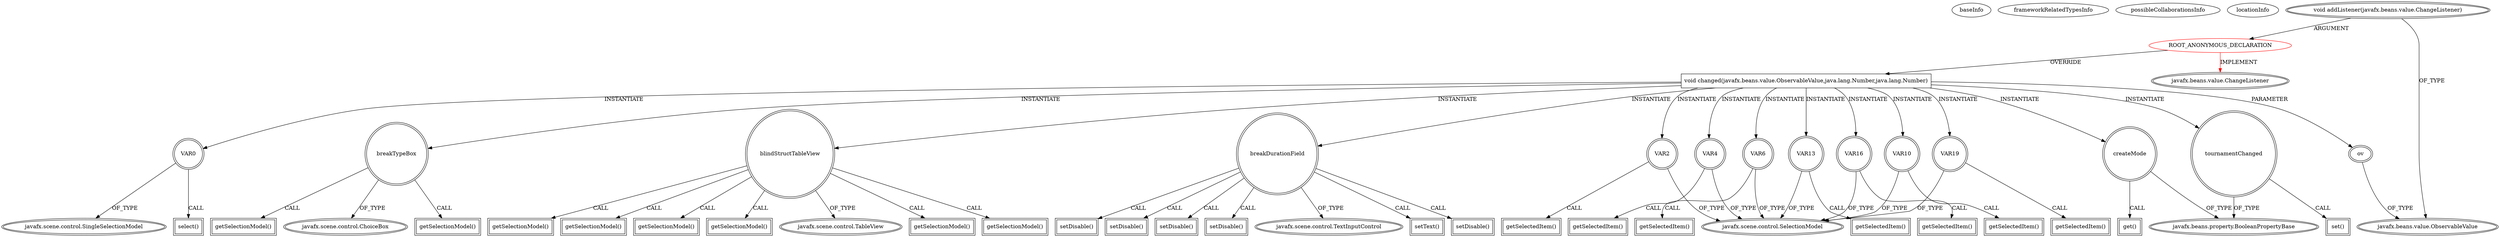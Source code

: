digraph {
baseInfo[graphId=2984,category="extension_graph",isAnonymous=true,possibleRelation=false]
frameworkRelatedTypesInfo[0="javafx.beans.value.ChangeListener"]
possibleCollaborationsInfo[]
locationInfo[projectName="hock323-eventManager",filePath="/hock323-eventManager/EventManager-master/src/eventManager/controller/pokerTournament/BlindsController.java",contextSignature="void chargeBlindStructView()",graphId="2984"]
0[label="ROOT_ANONYMOUS_DECLARATION",vertexType="ROOT_ANONYMOUS_DECLARATION",isFrameworkType=false,color=red]
1[label="javafx.beans.value.ChangeListener",vertexType="FRAMEWORK_INTERFACE_TYPE",isFrameworkType=true,peripheries=2]
2[label="void addListener(javafx.beans.value.ChangeListener)",vertexType="OUTSIDE_CALL",isFrameworkType=true,peripheries=2]
3[label="javafx.beans.value.ObservableValue",vertexType="FRAMEWORK_INTERFACE_TYPE",isFrameworkType=true,peripheries=2]
4[label="void changed(javafx.beans.value.ObservableValue,java.lang.Number,java.lang.Number)",vertexType="OVERRIDING_METHOD_DECLARATION",isFrameworkType=false,shape=box]
5[label="ov",vertexType="PARAMETER_DECLARATION",isFrameworkType=true,peripheries=2]
7[label="VAR0",vertexType="VARIABLE_EXPRESION",isFrameworkType=true,peripheries=2,shape=circle]
9[label="javafx.scene.control.SingleSelectionModel",vertexType="FRAMEWORK_CLASS_TYPE",isFrameworkType=true,peripheries=2]
8[label="select()",vertexType="INSIDE_CALL",isFrameworkType=true,peripheries=2,shape=box]
10[label="breakTypeBox",vertexType="VARIABLE_EXPRESION",isFrameworkType=true,peripheries=2,shape=circle]
12[label="javafx.scene.control.ChoiceBox",vertexType="FRAMEWORK_CLASS_TYPE",isFrameworkType=true,peripheries=2]
11[label="getSelectionModel()",vertexType="INSIDE_CALL",isFrameworkType=true,peripheries=2,shape=box]
13[label="VAR2",vertexType="VARIABLE_EXPRESION",isFrameworkType=true,peripheries=2,shape=circle]
15[label="javafx.scene.control.SelectionModel",vertexType="FRAMEWORK_CLASS_TYPE",isFrameworkType=true,peripheries=2]
14[label="getSelectedItem()",vertexType="INSIDE_CALL",isFrameworkType=true,peripheries=2,shape=box]
16[label="blindStructTableView",vertexType="VARIABLE_EXPRESION",isFrameworkType=true,peripheries=2,shape=circle]
18[label="javafx.scene.control.TableView",vertexType="FRAMEWORK_CLASS_TYPE",isFrameworkType=true,peripheries=2]
17[label="getSelectionModel()",vertexType="INSIDE_CALL",isFrameworkType=true,peripheries=2,shape=box]
19[label="VAR4",vertexType="VARIABLE_EXPRESION",isFrameworkType=true,peripheries=2,shape=circle]
20[label="getSelectedItem()",vertexType="INSIDE_CALL",isFrameworkType=true,peripheries=2,shape=box]
23[label="getSelectionModel()",vertexType="INSIDE_CALL",isFrameworkType=true,peripheries=2,shape=box]
24[label="VAR6",vertexType="VARIABLE_EXPRESION",isFrameworkType=true,peripheries=2,shape=circle]
25[label="getSelectedItem()",vertexType="INSIDE_CALL",isFrameworkType=true,peripheries=2,shape=box]
28[label="getSelectionModel()",vertexType="INSIDE_CALL",isFrameworkType=true,peripheries=2,shape=box]
29[label="breakDurationField",vertexType="VARIABLE_EXPRESION",isFrameworkType=true,peripheries=2,shape=circle]
31[label="javafx.scene.control.TextInputControl",vertexType="FRAMEWORK_CLASS_TYPE",isFrameworkType=true,peripheries=2]
30[label="setText()",vertexType="INSIDE_CALL",isFrameworkType=true,peripheries=2,shape=box]
33[label="setDisable()",vertexType="INSIDE_CALL",isFrameworkType=true,peripheries=2,shape=box]
34[label="VAR10",vertexType="VARIABLE_EXPRESION",isFrameworkType=true,peripheries=2,shape=circle]
35[label="getSelectedItem()",vertexType="INSIDE_CALL",isFrameworkType=true,peripheries=2,shape=box]
38[label="getSelectionModel()",vertexType="INSIDE_CALL",isFrameworkType=true,peripheries=2,shape=box]
40[label="setDisable()",vertexType="INSIDE_CALL",isFrameworkType=true,peripheries=2,shape=box]
41[label="VAR13",vertexType="VARIABLE_EXPRESION",isFrameworkType=true,peripheries=2,shape=circle]
42[label="getSelectedItem()",vertexType="INSIDE_CALL",isFrameworkType=true,peripheries=2,shape=box]
45[label="getSelectionModel()",vertexType="INSIDE_CALL",isFrameworkType=true,peripheries=2,shape=box]
47[label="setDisable()",vertexType="INSIDE_CALL",isFrameworkType=true,peripheries=2,shape=box]
48[label="VAR16",vertexType="VARIABLE_EXPRESION",isFrameworkType=true,peripheries=2,shape=circle]
49[label="getSelectedItem()",vertexType="INSIDE_CALL",isFrameworkType=true,peripheries=2,shape=box]
52[label="getSelectionModel()",vertexType="INSIDE_CALL",isFrameworkType=true,peripheries=2,shape=box]
54[label="setDisable()",vertexType="INSIDE_CALL",isFrameworkType=true,peripheries=2,shape=box]
55[label="VAR19",vertexType="VARIABLE_EXPRESION",isFrameworkType=true,peripheries=2,shape=circle]
56[label="getSelectedItem()",vertexType="INSIDE_CALL",isFrameworkType=true,peripheries=2,shape=box]
59[label="getSelectionModel()",vertexType="INSIDE_CALL",isFrameworkType=true,peripheries=2,shape=box]
61[label="setDisable()",vertexType="INSIDE_CALL",isFrameworkType=true,peripheries=2,shape=box]
62[label="createMode",vertexType="VARIABLE_EXPRESION",isFrameworkType=true,peripheries=2,shape=circle]
64[label="javafx.beans.property.BooleanPropertyBase",vertexType="FRAMEWORK_CLASS_TYPE",isFrameworkType=true,peripheries=2]
63[label="get()",vertexType="INSIDE_CALL",isFrameworkType=true,peripheries=2,shape=box]
65[label="tournamentChanged",vertexType="VARIABLE_EXPRESION",isFrameworkType=true,peripheries=2,shape=circle]
66[label="set()",vertexType="INSIDE_CALL",isFrameworkType=true,peripheries=2,shape=box]
0->1[label="IMPLEMENT",color=red]
2->0[label="ARGUMENT"]
2->3[label="OF_TYPE"]
0->4[label="OVERRIDE"]
5->3[label="OF_TYPE"]
4->5[label="PARAMETER"]
4->7[label="INSTANTIATE"]
7->9[label="OF_TYPE"]
7->8[label="CALL"]
4->10[label="INSTANTIATE"]
10->12[label="OF_TYPE"]
10->11[label="CALL"]
4->13[label="INSTANTIATE"]
13->15[label="OF_TYPE"]
13->14[label="CALL"]
4->16[label="INSTANTIATE"]
16->18[label="OF_TYPE"]
16->17[label="CALL"]
4->19[label="INSTANTIATE"]
19->15[label="OF_TYPE"]
19->20[label="CALL"]
10->23[label="CALL"]
4->24[label="INSTANTIATE"]
24->15[label="OF_TYPE"]
24->25[label="CALL"]
16->28[label="CALL"]
4->29[label="INSTANTIATE"]
29->31[label="OF_TYPE"]
29->30[label="CALL"]
29->33[label="CALL"]
4->34[label="INSTANTIATE"]
34->15[label="OF_TYPE"]
34->35[label="CALL"]
16->38[label="CALL"]
29->40[label="CALL"]
4->41[label="INSTANTIATE"]
41->15[label="OF_TYPE"]
41->42[label="CALL"]
16->45[label="CALL"]
29->47[label="CALL"]
4->48[label="INSTANTIATE"]
48->15[label="OF_TYPE"]
48->49[label="CALL"]
16->52[label="CALL"]
29->54[label="CALL"]
4->55[label="INSTANTIATE"]
55->15[label="OF_TYPE"]
55->56[label="CALL"]
16->59[label="CALL"]
29->61[label="CALL"]
4->62[label="INSTANTIATE"]
62->64[label="OF_TYPE"]
62->63[label="CALL"]
4->65[label="INSTANTIATE"]
65->64[label="OF_TYPE"]
65->66[label="CALL"]
}
